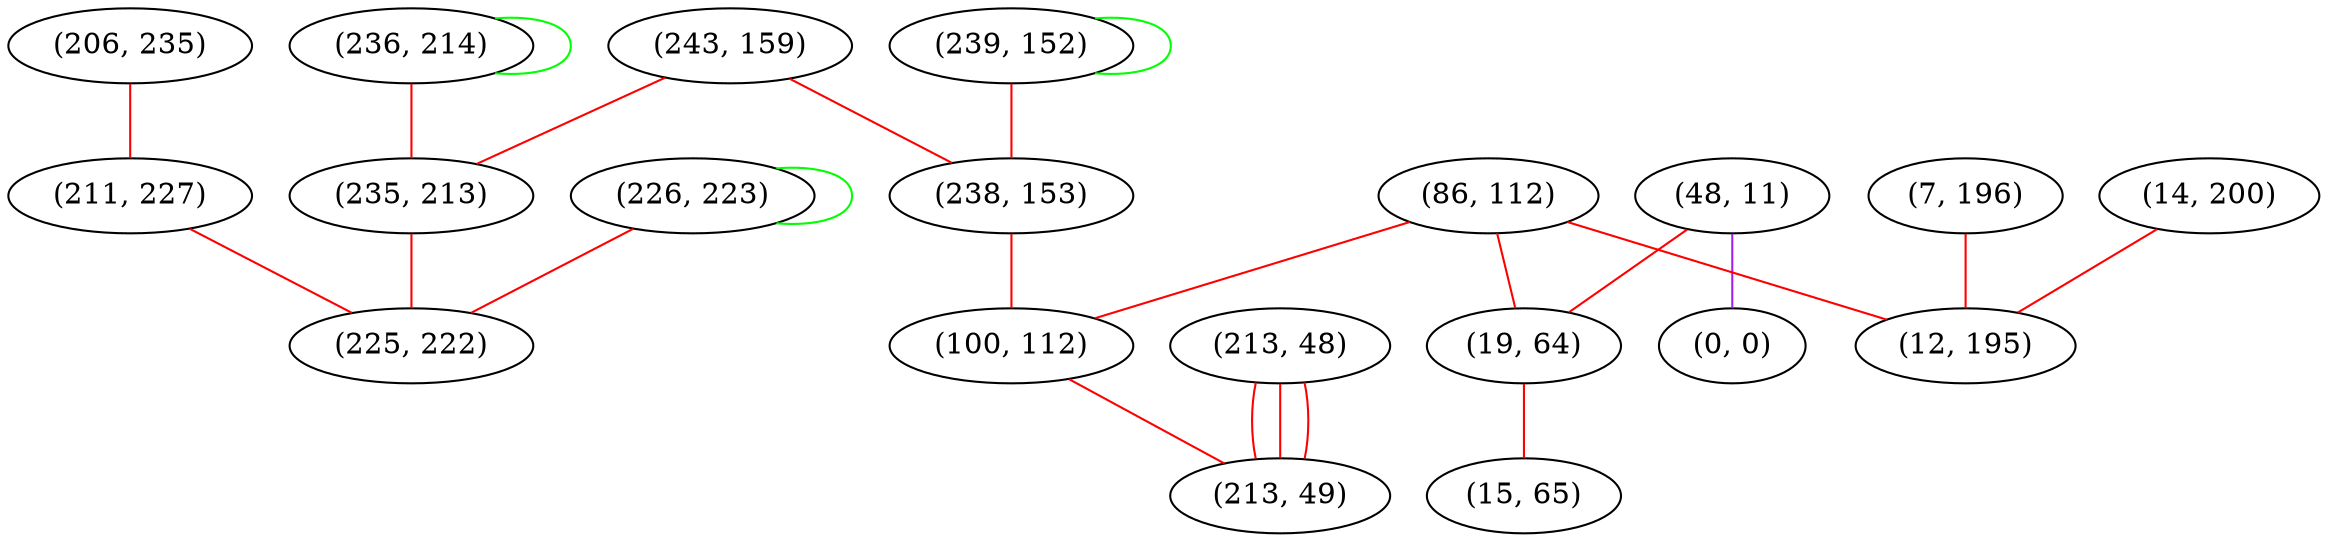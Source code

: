 graph "" {
"(206, 235)";
"(243, 159)";
"(48, 11)";
"(0, 0)";
"(239, 152)";
"(236, 214)";
"(226, 223)";
"(238, 153)";
"(86, 112)";
"(100, 112)";
"(7, 196)";
"(211, 227)";
"(213, 48)";
"(235, 213)";
"(19, 64)";
"(213, 49)";
"(15, 65)";
"(225, 222)";
"(14, 200)";
"(12, 195)";
"(206, 235)" -- "(211, 227)"  [color=red, key=0, weight=1];
"(243, 159)" -- "(238, 153)"  [color=red, key=0, weight=1];
"(243, 159)" -- "(235, 213)"  [color=red, key=0, weight=1];
"(48, 11)" -- "(19, 64)"  [color=red, key=0, weight=1];
"(48, 11)" -- "(0, 0)"  [color=purple, key=0, weight=4];
"(239, 152)" -- "(238, 153)"  [color=red, key=0, weight=1];
"(239, 152)" -- "(239, 152)"  [color=green, key=0, weight=2];
"(236, 214)" -- "(236, 214)"  [color=green, key=0, weight=2];
"(236, 214)" -- "(235, 213)"  [color=red, key=0, weight=1];
"(226, 223)" -- "(226, 223)"  [color=green, key=0, weight=2];
"(226, 223)" -- "(225, 222)"  [color=red, key=0, weight=1];
"(238, 153)" -- "(100, 112)"  [color=red, key=0, weight=1];
"(86, 112)" -- "(19, 64)"  [color=red, key=0, weight=1];
"(86, 112)" -- "(12, 195)"  [color=red, key=0, weight=1];
"(86, 112)" -- "(100, 112)"  [color=red, key=0, weight=1];
"(100, 112)" -- "(213, 49)"  [color=red, key=0, weight=1];
"(7, 196)" -- "(12, 195)"  [color=red, key=0, weight=1];
"(211, 227)" -- "(225, 222)"  [color=red, key=0, weight=1];
"(213, 48)" -- "(213, 49)"  [color=red, key=0, weight=1];
"(213, 48)" -- "(213, 49)"  [color=red, key=1, weight=1];
"(213, 48)" -- "(213, 49)"  [color=red, key=2, weight=1];
"(235, 213)" -- "(225, 222)"  [color=red, key=0, weight=1];
"(19, 64)" -- "(15, 65)"  [color=red, key=0, weight=1];
"(14, 200)" -- "(12, 195)"  [color=red, key=0, weight=1];
}
